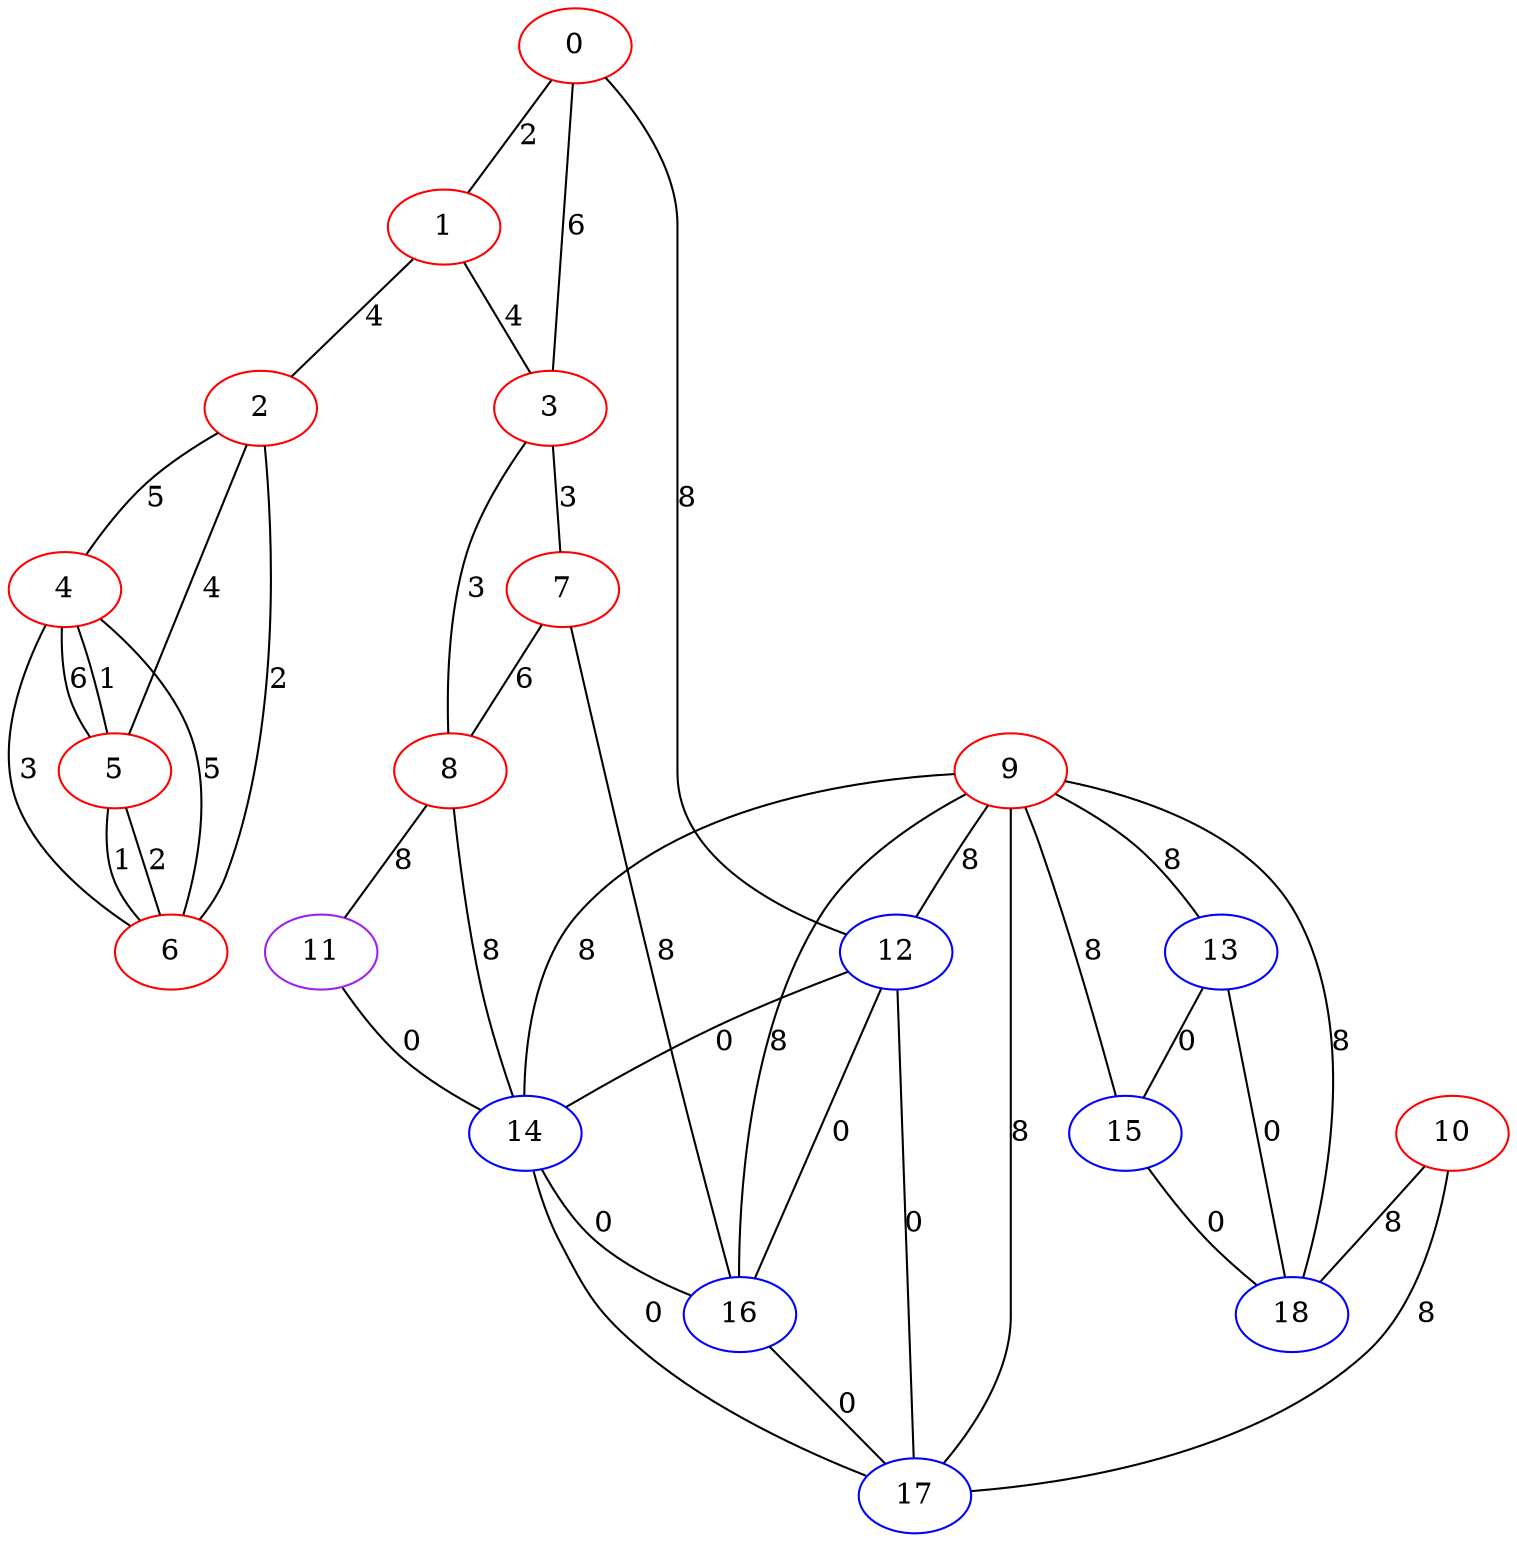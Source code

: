 graph "" {
0 [color=red, weight=1];
1 [color=red, weight=1];
2 [color=red, weight=1];
3 [color=red, weight=1];
4 [color=red, weight=1];
5 [color=red, weight=1];
6 [color=red, weight=1];
7 [color=red, weight=1];
8 [color=red, weight=1];
9 [color=red, weight=1];
10 [color=red, weight=1];
11 [color=purple, weight=4];
12 [color=blue, weight=3];
13 [color=blue, weight=3];
14 [color=blue, weight=3];
15 [color=blue, weight=3];
16 [color=blue, weight=3];
17 [color=blue, weight=3];
18 [color=blue, weight=3];
0 -- 1  [key=0, label=2];
0 -- 3  [key=0, label=6];
0 -- 12  [key=0, label=8];
1 -- 2  [key=0, label=4];
1 -- 3  [key=0, label=4];
2 -- 4  [key=0, label=5];
2 -- 5  [key=0, label=4];
2 -- 6  [key=0, label=2];
3 -- 8  [key=0, label=3];
3 -- 7  [key=0, label=3];
4 -- 5  [key=0, label=6];
4 -- 5  [key=1, label=1];
4 -- 6  [key=0, label=5];
4 -- 6  [key=1, label=3];
5 -- 6  [key=0, label=1];
5 -- 6  [key=1, label=2];
7 -- 8  [key=0, label=6];
7 -- 16  [key=0, label=8];
8 -- 11  [key=0, label=8];
8 -- 14  [key=0, label=8];
9 -- 12  [key=0, label=8];
9 -- 13  [key=0, label=8];
9 -- 14  [key=0, label=8];
9 -- 15  [key=0, label=8];
9 -- 16  [key=0, label=8];
9 -- 17  [key=0, label=8];
9 -- 18  [key=0, label=8];
10 -- 17  [key=0, label=8];
10 -- 18  [key=0, label=8];
11 -- 14  [key=0, label=0];
12 -- 16  [key=0, label=0];
12 -- 17  [key=0, label=0];
12 -- 14  [key=0, label=0];
13 -- 18  [key=0, label=0];
13 -- 15  [key=0, label=0];
14 -- 16  [key=0, label=0];
14 -- 17  [key=0, label=0];
15 -- 18  [key=0, label=0];
16 -- 17  [key=0, label=0];
}
